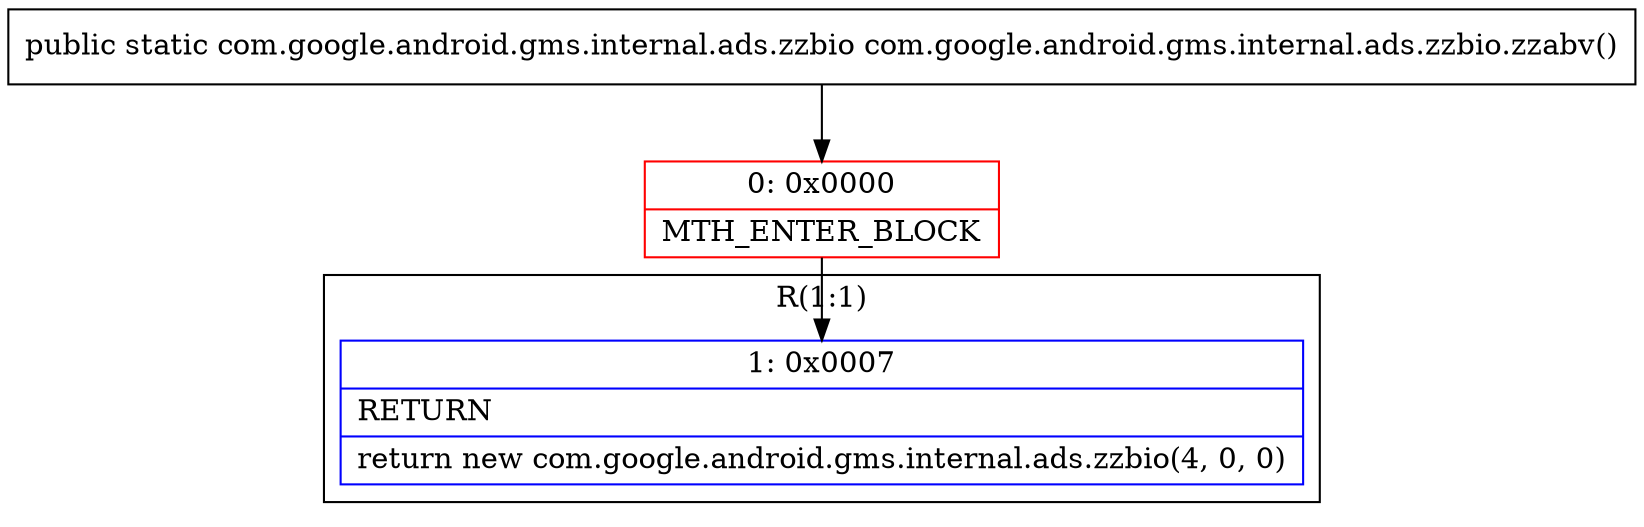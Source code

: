 digraph "CFG forcom.google.android.gms.internal.ads.zzbio.zzabv()Lcom\/google\/android\/gms\/internal\/ads\/zzbio;" {
subgraph cluster_Region_686477105 {
label = "R(1:1)";
node [shape=record,color=blue];
Node_1 [shape=record,label="{1\:\ 0x0007|RETURN\l|return new com.google.android.gms.internal.ads.zzbio(4, 0, 0)\l}"];
}
Node_0 [shape=record,color=red,label="{0\:\ 0x0000|MTH_ENTER_BLOCK\l}"];
MethodNode[shape=record,label="{public static com.google.android.gms.internal.ads.zzbio com.google.android.gms.internal.ads.zzbio.zzabv() }"];
MethodNode -> Node_0;
Node_0 -> Node_1;
}

